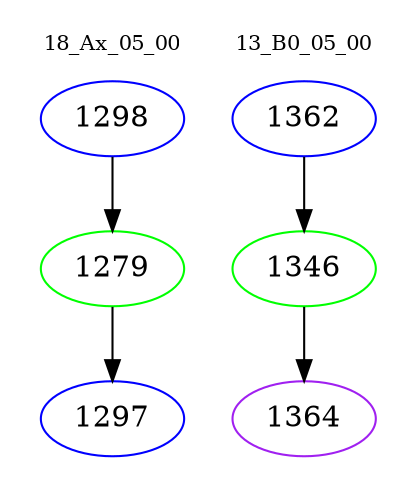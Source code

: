 digraph{
subgraph cluster_0 {
color = white
label = "18_Ax_05_00";
fontsize=10;
T0_1298 [label="1298", color="blue"]
T0_1298 -> T0_1279 [color="black"]
T0_1279 [label="1279", color="green"]
T0_1279 -> T0_1297 [color="black"]
T0_1297 [label="1297", color="blue"]
}
subgraph cluster_1 {
color = white
label = "13_B0_05_00";
fontsize=10;
T1_1362 [label="1362", color="blue"]
T1_1362 -> T1_1346 [color="black"]
T1_1346 [label="1346", color="green"]
T1_1346 -> T1_1364 [color="black"]
T1_1364 [label="1364", color="purple"]
}
}

